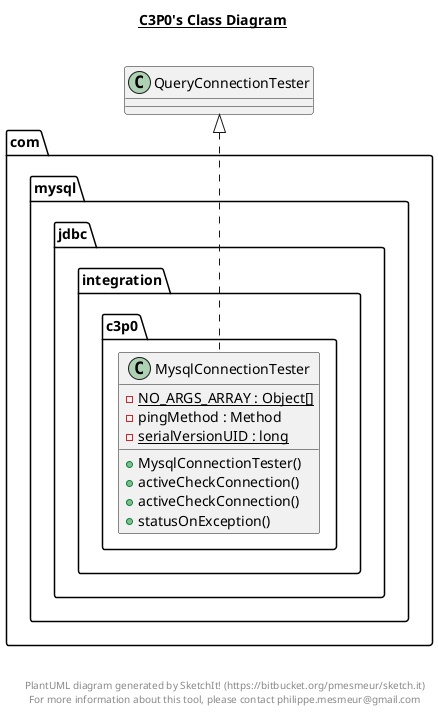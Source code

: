 @startuml

title __C3P0's Class Diagram__\n

  namespace com.mysql.jdbc {
    namespace integration.c3p0 {
      class com.mysql.jdbc.integration.c3p0.MysqlConnectionTester {
          {static} - NO_ARGS_ARRAY : Object[]
          - pingMethod : Method
          {static} - serialVersionUID : long
          + MysqlConnectionTester()
          + activeCheckConnection()
          + activeCheckConnection()
          + statusOnException()
      }
    }
  }
  

  com.mysql.jdbc.integration.c3p0.MysqlConnectionTester .up.|> QueryConnectionTester


right footer


PlantUML diagram generated by SketchIt! (https://bitbucket.org/pmesmeur/sketch.it)
For more information about this tool, please contact philippe.mesmeur@gmail.com
endfooter

@enduml
